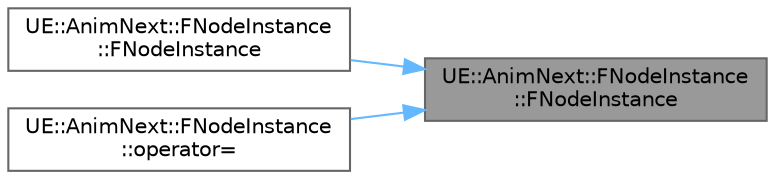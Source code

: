 digraph "UE::AnimNext::FNodeInstance::FNodeInstance"
{
 // INTERACTIVE_SVG=YES
 // LATEX_PDF_SIZE
  bgcolor="transparent";
  edge [fontname=Helvetica,fontsize=10,labelfontname=Helvetica,labelfontsize=10];
  node [fontname=Helvetica,fontsize=10,shape=box,height=0.2,width=0.4];
  rankdir="RL";
  Node1 [id="Node000001",label="UE::AnimNext::FNodeInstance\l::FNodeInstance",height=0.2,width=0.4,color="gray40", fillcolor="grey60", style="filled", fontcolor="black",tooltip=" "];
  Node1 -> Node2 [id="edge1_Node000001_Node000002",dir="back",color="steelblue1",style="solid",tooltip=" "];
  Node2 [id="Node000002",label="UE::AnimNext::FNodeInstance\l::FNodeInstance",height=0.2,width=0.4,color="grey40", fillcolor="white", style="filled",URL="$d0/d6c/structUE_1_1AnimNext_1_1FNodeInstance.html#abb0787fb2e527336abfdee04d87e41ff",tooltip=" "];
  Node1 -> Node3 [id="edge2_Node000001_Node000003",dir="back",color="steelblue1",style="solid",tooltip=" "];
  Node3 [id="Node000003",label="UE::AnimNext::FNodeInstance\l::operator=",height=0.2,width=0.4,color="grey40", fillcolor="white", style="filled",URL="$d0/d6c/structUE_1_1AnimNext_1_1FNodeInstance.html#a14fa9cb2c027c3fe183bcd025bcf619d",tooltip=" "];
}
